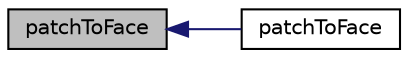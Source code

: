 digraph "patchToFace"
{
  bgcolor="transparent";
  edge [fontname="Helvetica",fontsize="10",labelfontname="Helvetica",labelfontsize="10"];
  node [fontname="Helvetica",fontsize="10",shape=record];
  rankdir="LR";
  Node1 [label="patchToFace",height=0.2,width=0.4,color="black", fillcolor="grey75", style="filled", fontcolor="black"];
  Node1 -> Node2 [dir="back",color="midnightblue",fontsize="10",style="solid",fontname="Helvetica"];
  Node2 [label="patchToFace",height=0.2,width=0.4,color="black",URL="$a01846.html#a6b0a2d31e696bf3b07416f22e20b4b90",tooltip="Construct from dictionary. "];
}
